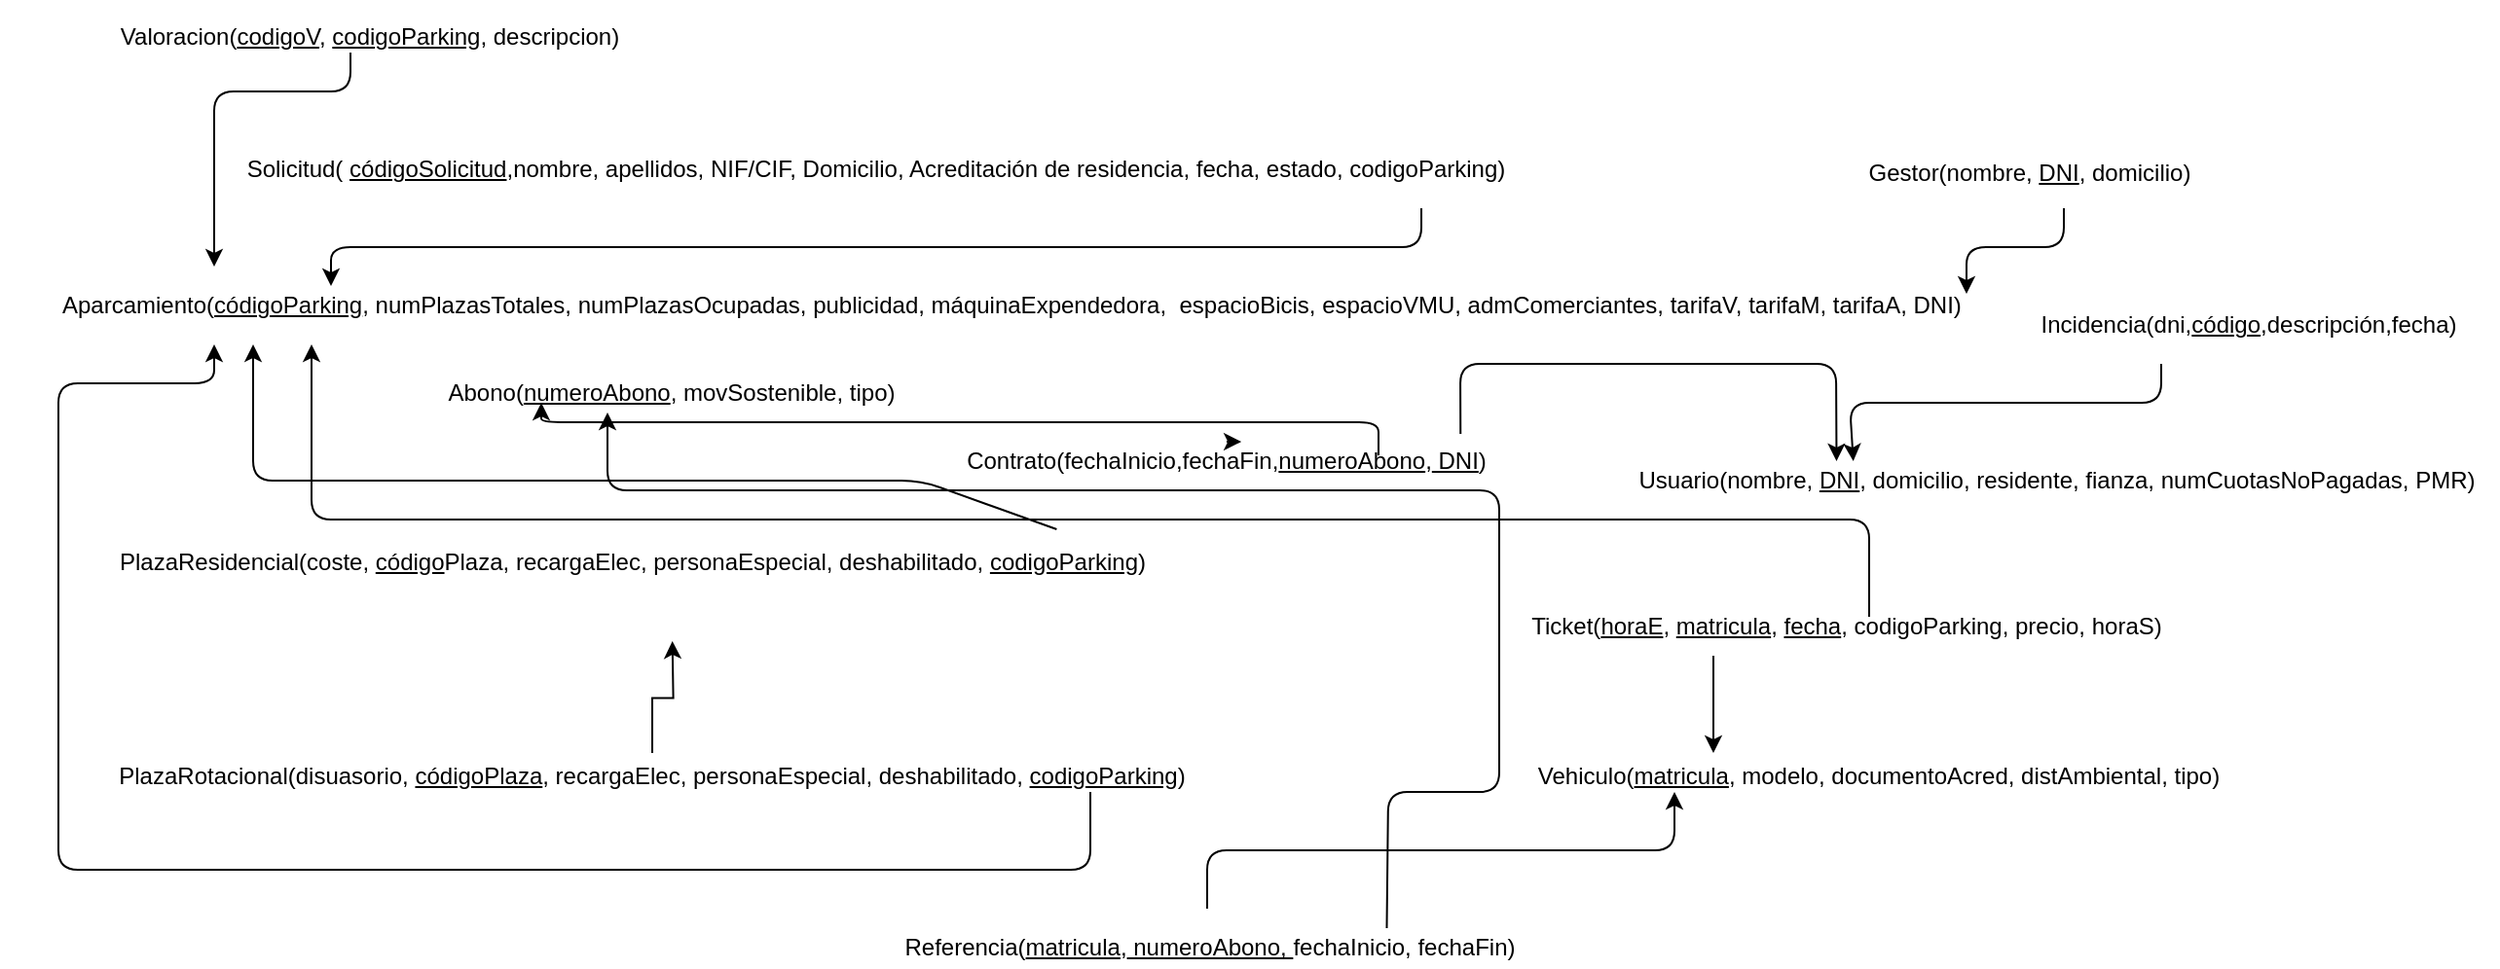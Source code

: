 <mxfile version="12.2.6" type="device" pages="1"><diagram id="I9IrVg-XSZB7Qn-Kv-cK" name="Page-1"><mxGraphModel dx="1423" dy="735" grid="1" gridSize="10" guides="1" tooltips="1" connect="1" arrows="1" fold="1" page="1" pageScale="1" pageWidth="827" pageHeight="1169" math="0" shadow="0"><root><mxCell id="0"/><mxCell id="1" parent="0"/><mxCell id="2ZlXiWUkkiC4Hj5eQH3b-12" value="Solicitud( &lt;u&gt;códigoSolicitud&lt;/u&gt;&lt;span style=&quot;text-decoration: none&quot;&gt;,nombre, apellidos, NIF/CIF, Domicilio, Acreditación de residencia, fecha, estado, codigoParking)&lt;/span&gt;" style="text;html=1;strokeColor=none;fillColor=none;align=center;verticalAlign=middle;whiteSpace=wrap;rounded=0;" parent="1" vertex="1"><mxGeometry x="110" y="260" width="680" height="20" as="geometry"/></mxCell><mxCell id="2ZlXiWUkkiC4Hj5eQH3b-13" value="&lt;div align=&quot;left&quot;&gt;&lt;span style=&quot;text-decoration: none&quot;&gt;Aparcamiento(&lt;/span&gt;&lt;u&gt;códigoParking&lt;/u&gt;&lt;span style=&quot;text-decoration: none&quot;&gt;,&lt;/span&gt;&lt;span style=&quot;text-decoration: none&quot;&gt; numPlazasTotales, numPlazasOcupadas, publicidad, máquinaExpendedora,&lt;/span&gt;&lt;span style=&quot;text-decoration: none&quot;&gt;&amp;nbsp; espacioBicis, espacioVMU, admComerciantes, tarifaV, tarifaM, tarifaA,&lt;/span&gt;&lt;span style=&quot;text-decoration: none&quot;&gt; DNI)&lt;/span&gt;&lt;/div&gt;" style="text;html=1;resizable=0;points=[];autosize=1;align=left;verticalAlign=top;spacingTop=-4;" parent="1" vertex="1"><mxGeometry x="30" y="330" width="960" height="20" as="geometry"/></mxCell><mxCell id="2ZlXiWUkkiC4Hj5eQH3b-14" value="&lt;div align=&quot;left&quot;&gt;&lt;span style=&quot;text-decoration: none&quot;&gt;Abono(&lt;/span&gt;&lt;u&gt;numeroAbono&lt;/u&gt;&lt;span style=&quot;text-decoration: none&quot;&gt;, movSostenible, tipo)&lt;/span&gt;&lt;/div&gt;" style="text;html=1;strokeColor=none;fillColor=none;align=center;verticalAlign=middle;whiteSpace=wrap;rounded=0;" parent="1" vertex="1"><mxGeometry x="200" y="370" width="290" height="30" as="geometry"/></mxCell><mxCell id="2ZlXiWUkkiC4Hj5eQH3b-15" value="&lt;span style=&quot;text-decoration: none&quot;&gt;Contrato(fechaInicio,fechaFin,&lt;/span&gt;&lt;u&gt;numeroAbono&lt;/u&gt;&lt;span style=&quot;text-decoration: none&quot;&gt;,&lt;/span&gt;&lt;u&gt; DNI&lt;/u&gt;&lt;span style=&quot;text-decoration: none&quot;&gt;)&lt;/span&gt;" style="text;html=1;strokeColor=none;fillColor=none;align=center;verticalAlign=middle;whiteSpace=wrap;rounded=0;" parent="1" vertex="1"><mxGeometry x="490" y="410" width="280" height="20" as="geometry"/></mxCell><mxCell id="2ZlXiWUkkiC4Hj5eQH3b-16" value="&lt;p style=&quot;margin-bottom: 0cm ; line-height: 100%&quot; align=&quot;left&quot;&gt;&lt;span style=&quot;text-decoration: none&quot;&gt;PlazaResidencial(coste, &lt;/span&gt;&lt;u&gt;código&lt;/u&gt;&lt;span style=&quot;text-decoration: none&quot;&gt;Plaza, recargaElec, personaEspecial, deshabilitado, &lt;/span&gt;&lt;u&gt;codigoParking&lt;/u&gt;&lt;span style=&quot;text-decoration: none&quot;&gt;)&lt;/span&gt;&lt;/p&gt;" style="text;html=1;strokeColor=none;fillColor=none;align=center;verticalAlign=middle;whiteSpace=wrap;rounded=0;" parent="1" vertex="1"><mxGeometry x="30" y="455" width="590" height="20" as="geometry"/></mxCell><mxCell id="NFLFZsBzkXov-Oja3CXV-8" value="" style="edgeStyle=orthogonalEdgeStyle;rounded=0;orthogonalLoop=1;jettySize=auto;html=1;" edge="1" parent="1" source="2ZlXiWUkkiC4Hj5eQH3b-21"><mxGeometry relative="1" as="geometry"><mxPoint x="345.333" y="512.5" as="targetPoint"/></mxGeometry></mxCell><mxCell id="2ZlXiWUkkiC4Hj5eQH3b-21" value="&lt;p style=&quot;margin-bottom: 0cm ; line-height: 100%&quot;&gt;&lt;span style=&quot;text-decoration: none&quot;&gt;PlazaRotacional(disuasorio, &lt;/span&gt;&lt;u&gt;códigoPlaza&lt;/u&gt;&lt;span style=&quot;text-decoration: none&quot;&gt;, recargaElec, personaEspecial, deshabilitado, &lt;/span&gt;&lt;u&gt;codigoParking&lt;/u&gt;&lt;span style=&quot;text-decoration: none&quot;&gt;)&lt;/span&gt;&lt;/p&gt;" style="text;html=1;strokeColor=none;fillColor=none;align=center;verticalAlign=middle;whiteSpace=wrap;rounded=0;" parent="1" vertex="1"><mxGeometry y="570" width="670" height="10" as="geometry"/></mxCell><mxCell id="2ZlXiWUkkiC4Hj5eQH3b-22" value="&lt;span style=&quot;text-decoration: none&quot;&gt;Usuario(nombre, &lt;/span&gt;&lt;u&gt;DNI&lt;/u&gt;&lt;span style=&quot;text-decoration: none&quot;&gt;, domicilio, residente, fianza, numCuotasNoPagadas, PMR)&lt;/span&gt;" style="text;html=1;strokeColor=none;fillColor=none;align=center;verticalAlign=middle;whiteSpace=wrap;rounded=0;" parent="1" vertex="1"><mxGeometry x="830" y="420" width="453" height="20" as="geometry"/></mxCell><mxCell id="2ZlXiWUkkiC4Hj5eQH3b-23" value="&lt;p style=&quot;margin-bottom: 0cm ; line-height: 100%&quot;&gt;&lt;span style=&quot;text-decoration: none&quot;&gt;Gestor(nombre, &lt;/span&gt;&lt;u&gt;DNI&lt;/u&gt;&lt;span style=&quot;text-decoration: none&quot;&gt;, domicilio)&lt;/span&gt;&lt;/p&gt;" style="text;html=1;strokeColor=none;fillColor=none;align=center;verticalAlign=middle;whiteSpace=wrap;rounded=0;" parent="1" vertex="1"><mxGeometry x="950" y="260" width="185" height="10" as="geometry"/></mxCell><mxCell id="2ZlXiWUkkiC4Hj5eQH3b-24" value="&lt;p style=&quot;margin-bottom: 0cm ; line-height: 100%&quot;&gt;&lt;span style=&quot;text-decoration: none&quot;&gt;Ticket(&lt;/span&gt;&lt;u&gt;horaE&lt;/u&gt;&lt;span style=&quot;text-decoration: none&quot;&gt;, &lt;/span&gt;&lt;u&gt;matricula&lt;/u&gt;&lt;span style=&quot;text-decoration: none&quot;&gt;, &lt;/span&gt;&lt;u&gt;fecha&lt;/u&gt;&lt;span style=&quot;text-decoration: none&quot;&gt;, codigoParking, precio, horaS)&lt;/span&gt;&lt;/p&gt;" style="text;html=1;strokeColor=none;fillColor=none;align=center;verticalAlign=middle;whiteSpace=wrap;rounded=0;" parent="1" vertex="1"><mxGeometry x="782" y="492.5" width="333" height="10" as="geometry"/></mxCell><mxCell id="2ZlXiWUkkiC4Hj5eQH3b-26" value="&lt;p style=&quot;margin-bottom: 0cm ; line-height: 100%&quot;&gt;&lt;span style=&quot;text-decoration: none&quot;&gt;Valoracion(&lt;/span&gt;&lt;u&gt;codigoV&lt;/u&gt;&lt;span style=&quot;text-decoration: none&quot;&gt;, &lt;/span&gt;&lt;u&gt;codigoParking&lt;/u&gt;&lt;span style=&quot;text-decoration: none&quot;&gt;, descripcion)&lt;/span&gt;&lt;/p&gt;" style="text;html=1;strokeColor=none;fillColor=none;align=center;verticalAlign=middle;whiteSpace=wrap;rounded=0;" parent="1" vertex="1"><mxGeometry x="40" y="190" width="300" height="10" as="geometry"/></mxCell><mxCell id="2ZlXiWUkkiC4Hj5eQH3b-27" value="&lt;p style=&quot;margin-bottom: 0cm ; line-height: 100%&quot;&gt;&lt;span style=&quot;text-decoration: none&quot;&gt;Vehiculo(&lt;/span&gt;&lt;u&gt;matricula&lt;/u&gt;&lt;span style=&quot;text-decoration: none&quot;&gt;, modelo, documentoAcred, distAmbiental, tipo&lt;/span&gt;&lt;span style=&quot;text-decoration: none&quot;&gt;)&lt;/span&gt;&lt;/p&gt;" style="text;html=1;strokeColor=none;fillColor=none;align=center;verticalAlign=middle;whiteSpace=wrap;rounded=0;" parent="1" vertex="1"><mxGeometry x="770" y="570" width="390" height="10" as="geometry"/></mxCell><mxCell id="2ZlXiWUkkiC4Hj5eQH3b-28" value="&lt;span style=&quot;text-decoration: none&quot;&gt;Referencia&lt;/span&gt;&lt;span style=&quot;text-decoration: none&quot;&gt;(&lt;/span&gt;&lt;u&gt;matricula&lt;/u&gt;&lt;span style=&quot;text-decoration: none&quot;&gt;,&lt;/span&gt;&lt;u&gt; numeroAbono, &lt;/u&gt;fechaInicio, fechaFin&lt;span style=&quot;text-decoration: none&quot;&gt;)&lt;/span&gt;" style="text;html=1;strokeColor=none;fillColor=none;align=center;verticalAlign=middle;whiteSpace=wrap;rounded=0;" parent="1" vertex="1"><mxGeometry x="440" y="660" width="363" height="20" as="geometry"/></mxCell><mxCell id="2ZlXiWUkkiC4Hj5eQH3b-29" style="edgeStyle=orthogonalEdgeStyle;rounded=0;orthogonalLoop=1;jettySize=auto;html=1;exitX=0.5;exitY=0;exitDx=0;exitDy=0;entryX=0.527;entryY=0;entryDx=0;entryDy=0;entryPerimeter=0;" parent="1" source="2ZlXiWUkkiC4Hj5eQH3b-15" target="2ZlXiWUkkiC4Hj5eQH3b-15" edge="1"><mxGeometry relative="1" as="geometry"/></mxCell><mxCell id="G0HUlT2vcON83zbuiVgl-4" value="" style="endArrow=classic;html=1;" parent="1" edge="1"><mxGeometry width="50" height="50" relative="1" as="geometry"><mxPoint x="730" y="290" as="sourcePoint"/><mxPoint x="170" y="330" as="targetPoint"/><Array as="points"><mxPoint x="730" y="290"/><mxPoint x="730" y="310"/><mxPoint x="170" y="310"/></Array></mxGeometry></mxCell><mxCell id="G0HUlT2vcON83zbuiVgl-7" value="" style="endArrow=classic;html=1;" parent="1" edge="1"><mxGeometry width="50" height="50" relative="1" as="geometry"><mxPoint x="708" y="410" as="sourcePoint"/><mxPoint x="278" y="390" as="targetPoint"/><Array as="points"><mxPoint x="708" y="420"/><mxPoint x="708" y="400"/><mxPoint x="278" y="400"/></Array></mxGeometry></mxCell><mxCell id="G0HUlT2vcON83zbuiVgl-8" value="" style="endArrow=classic;html=1;exitX=0.869;exitY=0;exitDx=0;exitDy=0;exitPerimeter=0;" parent="1" source="2ZlXiWUkkiC4Hj5eQH3b-16" edge="1"><mxGeometry width="50" height="50" relative="1" as="geometry"><mxPoint x="100" y="430" as="sourcePoint"/><mxPoint x="130" y="360" as="targetPoint"/><Array as="points"><mxPoint x="473" y="430"/><mxPoint x="130" y="430"/></Array></mxGeometry></mxCell><mxCell id="G0HUlT2vcON83zbuiVgl-9" value="" style="endArrow=classic;html=1;" parent="1" edge="1"><mxGeometry width="50" height="50" relative="1" as="geometry"><mxPoint x="560" y="590" as="sourcePoint"/><mxPoint x="110" y="360" as="targetPoint"/><Array as="points"><mxPoint x="560" y="630"/><mxPoint x="30" y="630"/><mxPoint x="30" y="380"/><mxPoint x="110" y="380"/></Array></mxGeometry></mxCell><mxCell id="G0HUlT2vcON83zbuiVgl-10" value="" style="endArrow=classic;html=1;" parent="1" edge="1"><mxGeometry width="50" height="50" relative="1" as="geometry"><mxPoint x="1060" y="290" as="sourcePoint"/><mxPoint x="1010" y="334" as="targetPoint"/><Array as="points"><mxPoint x="1060" y="310"/><mxPoint x="1010" y="310"/></Array></mxGeometry></mxCell><mxCell id="G0HUlT2vcON83zbuiVgl-12" value="" style="endArrow=classic;html=1;" parent="1" edge="1"><mxGeometry width="50" height="50" relative="1" as="geometry"><mxPoint x="880" y="520" as="sourcePoint"/><mxPoint x="880" y="570" as="targetPoint"/><Array as="points"><mxPoint x="880" y="540"/></Array></mxGeometry></mxCell><mxCell id="G0HUlT2vcON83zbuiVgl-13" value="" style="endArrow=classic;html=1;exitX=0.929;exitY=-0.2;exitDx=0;exitDy=0;exitPerimeter=0;entryX=0.25;entryY=0;entryDx=0;entryDy=0;" parent="1" source="2ZlXiWUkkiC4Hj5eQH3b-15" target="2ZlXiWUkkiC4Hj5eQH3b-22" edge="1"><mxGeometry width="50" height="50" relative="1" as="geometry"><mxPoint x="750" y="370" as="sourcePoint"/><mxPoint x="940" y="380" as="targetPoint"/><Array as="points"><mxPoint x="750" y="370"/><mxPoint x="943" y="370"/></Array></mxGeometry></mxCell><mxCell id="G0HUlT2vcON83zbuiVgl-14" value="" style="endArrow=classic;html=1;" parent="1" edge="1"><mxGeometry width="50" height="50" relative="1" as="geometry"><mxPoint x="180" y="210" as="sourcePoint"/><mxPoint x="110" y="320" as="targetPoint"/><Array as="points"><mxPoint x="180" y="230"/><mxPoint x="110" y="230"/></Array></mxGeometry></mxCell><mxCell id="G0HUlT2vcON83zbuiVgl-15" value="" style="endArrow=classic;html=1;" parent="1" edge="1"><mxGeometry width="50" height="50" relative="1" as="geometry"><mxPoint x="620" y="650" as="sourcePoint"/><mxPoint x="860" y="590" as="targetPoint"/><Array as="points"><mxPoint x="620" y="620"/><mxPoint x="860" y="620"/></Array></mxGeometry></mxCell><mxCell id="G0HUlT2vcON83zbuiVgl-16" value="" style="endArrow=classic;html=1;exitX=0.75;exitY=0;exitDx=0;exitDy=0;" parent="1" source="2ZlXiWUkkiC4Hj5eQH3b-28" edge="1"><mxGeometry width="50" height="50" relative="1" as="geometry"><mxPoint x="782" y="595" as="sourcePoint"/><mxPoint x="312" y="395" as="targetPoint"/><Array as="points"><mxPoint x="713" y="590"/><mxPoint x="770" y="590"/><mxPoint x="770" y="435"/><mxPoint x="312" y="435"/></Array></mxGeometry></mxCell><mxCell id="G0HUlT2vcON83zbuiVgl-17" value="Incidencia(dni,&lt;u&gt;código&lt;/u&gt;,descripción,fecha)" style="text;html=1;strokeColor=none;fillColor=none;align=center;verticalAlign=middle;whiteSpace=wrap;rounded=0;" parent="1" vertex="1"><mxGeometry x="1135" y="340" width="40" height="20" as="geometry"/></mxCell><mxCell id="G0HUlT2vcON83zbuiVgl-18" value="" style="endArrow=classic;html=1;entryX=0.269;entryY=0;entryDx=0;entryDy=0;entryPerimeter=0;" parent="1" target="2ZlXiWUkkiC4Hj5eQH3b-22" edge="1"><mxGeometry width="50" height="50" relative="1" as="geometry"><mxPoint x="1110" y="370" as="sourcePoint"/><mxPoint x="954" y="415" as="targetPoint"/><Array as="points"><mxPoint x="1110" y="390"/><mxPoint x="950" y="390"/></Array></mxGeometry></mxCell><mxCell id="NFLFZsBzkXov-Oja3CXV-3" value="" style="endArrow=classic;html=1;" edge="1" parent="1"><mxGeometry width="50" height="50" relative="1" as="geometry"><mxPoint x="960" y="500" as="sourcePoint"/><mxPoint x="160" y="360" as="targetPoint"/><Array as="points"><mxPoint x="960" y="450"/><mxPoint x="160" y="450"/></Array></mxGeometry></mxCell></root></mxGraphModel></diagram></mxfile>